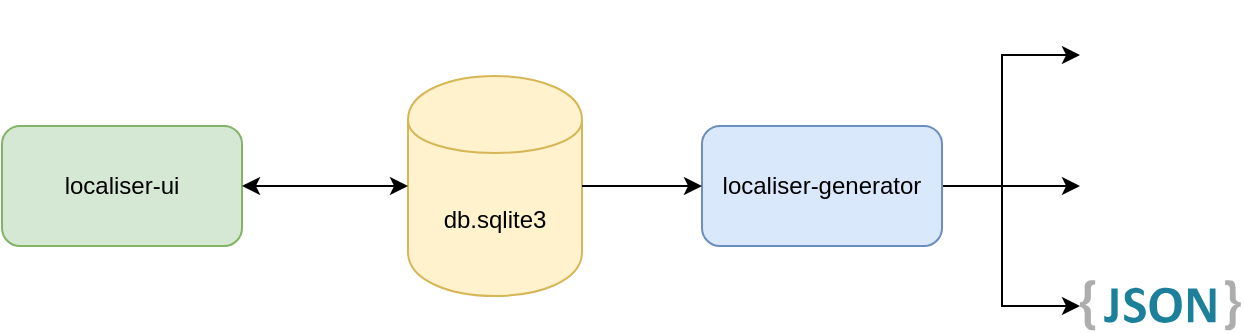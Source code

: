 <mxfile version="11.2.8" type="device" pages="1"><diagram id="Y4kzERIOyV9LqTfRuej8" name="Page-1"><mxGraphModel dx="946" dy="534" grid="1" gridSize="10" guides="1" tooltips="1" connect="1" arrows="1" fold="1" page="1" pageScale="1" pageWidth="827" pageHeight="1169" math="0" shadow="0"><root><mxCell id="0"/><mxCell id="1" parent="0"/><mxCell id="ks1AnLPEzu_V7MbLu8dr-1" value="db.sqlite3" style="shape=cylinder;whiteSpace=wrap;html=1;boundedLbl=1;backgroundOutline=1;fillColor=#fff2cc;strokeColor=#d6b656;" parent="1" vertex="1"><mxGeometry x="383" y="200" width="87" height="110" as="geometry"/></mxCell><mxCell id="ks1AnLPEzu_V7MbLu8dr-3" value="localiser-ui" style="rounded=1;whiteSpace=wrap;html=1;fillColor=#d5e8d4;strokeColor=#82b366;" parent="1" vertex="1"><mxGeometry x="180" y="225" width="120" height="60" as="geometry"/></mxCell><mxCell id="ks1AnLPEzu_V7MbLu8dr-4" value="" style="endArrow=classic;startArrow=classic;html=1;exitX=1;exitY=0.5;exitDx=0;exitDy=0;entryX=0;entryY=0.5;entryDx=0;entryDy=0;" parent="1" source="ks1AnLPEzu_V7MbLu8dr-3" target="ks1AnLPEzu_V7MbLu8dr-1" edge="1"><mxGeometry width="50" height="50" relative="1" as="geometry"><mxPoint x="180" y="380" as="sourcePoint"/><mxPoint x="230" y="330" as="targetPoint"/></mxGeometry></mxCell><mxCell id="quIOwsBq-2U-KCZoveVI-10" style="edgeStyle=orthogonalEdgeStyle;rounded=0;orthogonalLoop=1;jettySize=auto;html=1;exitX=1;exitY=0.5;exitDx=0;exitDy=0;entryX=0;entryY=0.5;entryDx=0;entryDy=0;" edge="1" parent="1" source="ks1AnLPEzu_V7MbLu8dr-5" target="ks1AnLPEzu_V7MbLu8dr-10"><mxGeometry relative="1" as="geometry"/></mxCell><mxCell id="quIOwsBq-2U-KCZoveVI-11" style="edgeStyle=orthogonalEdgeStyle;rounded=0;orthogonalLoop=1;jettySize=auto;html=1;exitX=1;exitY=0.5;exitDx=0;exitDy=0;" edge="1" parent="1" source="ks1AnLPEzu_V7MbLu8dr-5" target="quIOwsBq-2U-KCZoveVI-7"><mxGeometry relative="1" as="geometry"><Array as="points"><mxPoint x="680" y="255"/><mxPoint x="680" y="315"/></Array></mxGeometry></mxCell><mxCell id="quIOwsBq-2U-KCZoveVI-12" style="edgeStyle=orthogonalEdgeStyle;rounded=0;orthogonalLoop=1;jettySize=auto;html=1;exitX=1;exitY=0.5;exitDx=0;exitDy=0;entryX=0;entryY=0.5;entryDx=0;entryDy=0;" edge="1" parent="1" source="ks1AnLPEzu_V7MbLu8dr-5" target="ks1AnLPEzu_V7MbLu8dr-8"><mxGeometry relative="1" as="geometry"><Array as="points"><mxPoint x="680" y="255"/><mxPoint x="680" y="190"/></Array></mxGeometry></mxCell><mxCell id="ks1AnLPEzu_V7MbLu8dr-5" value="localiser-generator" style="rounded=1;whiteSpace=wrap;html=1;fillColor=#dae8fc;strokeColor=#6c8ebf;" parent="1" vertex="1"><mxGeometry x="530" y="225" width="120" height="60" as="geometry"/></mxCell><mxCell id="ks1AnLPEzu_V7MbLu8dr-7" value="" style="endArrow=classic;html=1;exitX=1;exitY=0.5;exitDx=0;exitDy=0;entryX=0;entryY=0.5;entryDx=0;entryDy=0;" parent="1" source="ks1AnLPEzu_V7MbLu8dr-1" target="ks1AnLPEzu_V7MbLu8dr-5" edge="1"><mxGeometry width="50" height="50" relative="1" as="geometry"><mxPoint x="180" y="380" as="sourcePoint"/><mxPoint x="230" y="330" as="targetPoint"/></mxGeometry></mxCell><mxCell id="ks1AnLPEzu_V7MbLu8dr-8" value="" style="shape=image;html=1;verticalAlign=top;verticalLabelPosition=bottom;labelBackgroundColor=#ffffff;imageAspect=0;aspect=fixed;image=https://cdn1.iconfinder.com/data/icons/picons-social/57/social_ios-128.png" parent="1" vertex="1"><mxGeometry x="719" y="162" width="55" height="55" as="geometry"/></mxCell><mxCell id="ks1AnLPEzu_V7MbLu8dr-10" value="" style="shape=image;html=1;verticalAlign=top;verticalLabelPosition=bottom;labelBackgroundColor=#ffffff;imageAspect=0;aspect=fixed;image=https://cdn4.iconfinder.com/data/icons/logos-and-brands/512/19_Android_logo_logos-128.png" parent="1" vertex="1"><mxGeometry x="719" y="223" width="64" height="64" as="geometry"/></mxCell><mxCell id="quIOwsBq-2U-KCZoveVI-7" value="" style="dashed=0;outlineConnect=0;html=1;align=center;labelPosition=center;verticalLabelPosition=bottom;verticalAlign=top;shape=mxgraph.weblogos.json_2" vertex="1" parent="1"><mxGeometry x="719" y="302" width="80.4" height="25.2" as="geometry"/></mxCell></root></mxGraphModel></diagram></mxfile>
